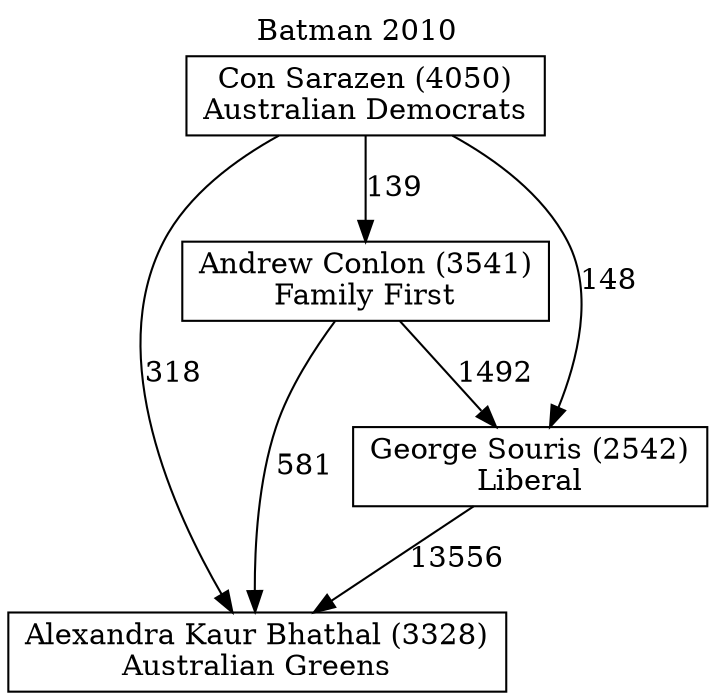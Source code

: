 // House preference flow
digraph "Alexandra Kaur Bhathal (3328)_Batman_2010" {
	graph [label="Batman 2010" labelloc=t mclimit=10]
	node [shape=box]
	"Alexandra Kaur Bhathal (3328)" [label="Alexandra Kaur Bhathal (3328)
Australian Greens"]
	"Andrew Conlon (3541)" [label="Andrew Conlon (3541)
Family First"]
	"Con Sarazen (4050)" [label="Con Sarazen (4050)
Australian Democrats"]
	"George Souris (2542)" [label="George Souris (2542)
Liberal"]
	"Andrew Conlon (3541)" -> "Alexandra Kaur Bhathal (3328)" [label=581]
	"Andrew Conlon (3541)" -> "George Souris (2542)" [label=1492]
	"Con Sarazen (4050)" -> "Alexandra Kaur Bhathal (3328)" [label=318]
	"Con Sarazen (4050)" -> "Andrew Conlon (3541)" [label=139]
	"Con Sarazen (4050)" -> "George Souris (2542)" [label=148]
	"George Souris (2542)" -> "Alexandra Kaur Bhathal (3328)" [label=13556]
}
